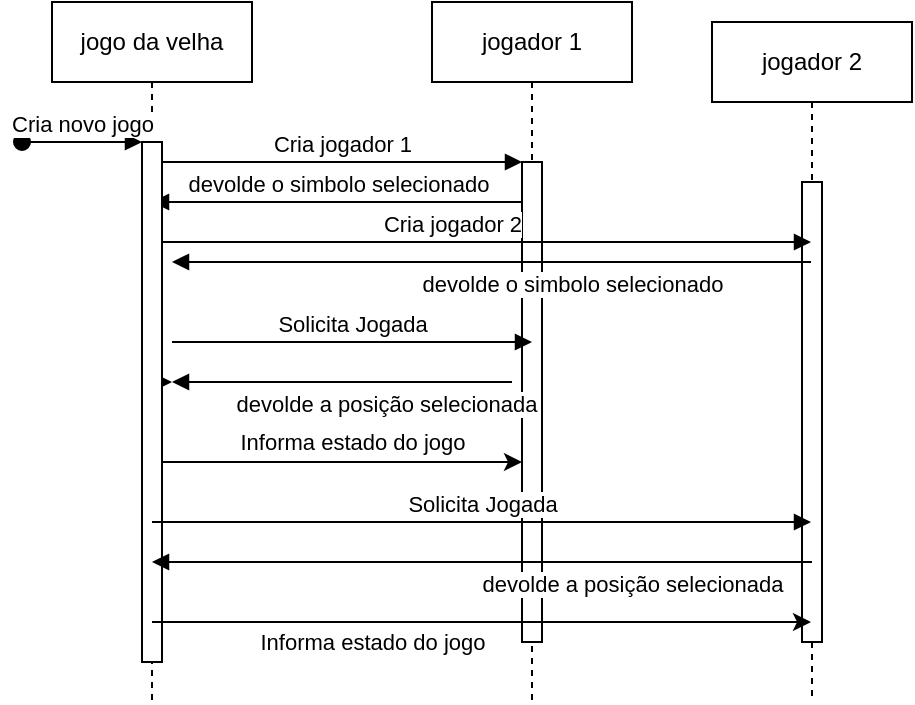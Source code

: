 <mxfile version="21.0.6" type="device"><diagram name="Page-1" id="2YBvvXClWsGukQMizWep"><mxGraphModel dx="792" dy="778" grid="1" gridSize="10" guides="1" tooltips="1" connect="1" arrows="1" fold="1" page="1" pageScale="1" pageWidth="850" pageHeight="1100" math="0" shadow="0"><root><mxCell id="0"/><mxCell id="1" parent="0"/><mxCell id="aM9ryv3xv72pqoxQDRHE-5" value="jogador 1" style="shape=umlLifeline;perimeter=lifelinePerimeter;whiteSpace=wrap;html=1;container=0;dropTarget=0;collapsible=0;recursiveResize=0;outlineConnect=0;portConstraint=eastwest;newEdgeStyle={&quot;edgeStyle&quot;:&quot;elbowEdgeStyle&quot;,&quot;elbow&quot;:&quot;vertical&quot;,&quot;curved&quot;:0,&quot;rounded&quot;:0};" parent="1" vertex="1"><mxGeometry x="220" y="40" width="100" height="350" as="geometry"/></mxCell><mxCell id="aM9ryv3xv72pqoxQDRHE-6" value="" style="html=1;points=[];perimeter=orthogonalPerimeter;outlineConnect=0;targetShapes=umlLifeline;portConstraint=eastwest;newEdgeStyle={&quot;edgeStyle&quot;:&quot;elbowEdgeStyle&quot;,&quot;elbow&quot;:&quot;vertical&quot;,&quot;curved&quot;:0,&quot;rounded&quot;:0};" parent="aM9ryv3xv72pqoxQDRHE-5" vertex="1"><mxGeometry x="45" y="80" width="10" height="240" as="geometry"/></mxCell><mxCell id="aM9ryv3xv72pqoxQDRHE-7" value="Cria jogador 1" style="html=1;verticalAlign=bottom;endArrow=block;edgeStyle=elbowEdgeStyle;elbow=vertical;curved=0;rounded=0;" parent="1" source="aM9ryv3xv72pqoxQDRHE-2" target="aM9ryv3xv72pqoxQDRHE-6" edge="1"><mxGeometry relative="1" as="geometry"><mxPoint x="195" y="130" as="sourcePoint"/><Array as="points"><mxPoint x="180" y="120"/></Array></mxGeometry></mxCell><mxCell id="aM9ryv3xv72pqoxQDRHE-9" value="devolde o simbolo selecionado" style="html=1;verticalAlign=bottom;endArrow=block;edgeStyle=elbowEdgeStyle;elbow=vertical;curved=0;rounded=0;" parent="1" source="aM9ryv3xv72pqoxQDRHE-6" edge="1" target="aM9ryv3xv72pqoxQDRHE-1"><mxGeometry relative="1" as="geometry"><mxPoint x="175" y="160" as="sourcePoint"/><Array as="points"><mxPoint x="180" y="140"/><mxPoint x="190" y="160"/></Array><mxPoint x="100" y="130" as="targetPoint"/></mxGeometry></mxCell><mxCell id="inSx5Slysya6X5y7G-La-1" value="jogador 2" style="shape=umlLifeline;perimeter=lifelinePerimeter;whiteSpace=wrap;html=1;container=0;dropTarget=0;collapsible=0;recursiveResize=0;outlineConnect=0;portConstraint=eastwest;newEdgeStyle={&quot;edgeStyle&quot;:&quot;elbowEdgeStyle&quot;,&quot;elbow&quot;:&quot;vertical&quot;,&quot;curved&quot;:0,&quot;rounded&quot;:0};" parent="1" vertex="1"><mxGeometry x="360" y="50" width="100" height="340" as="geometry"/></mxCell><mxCell id="inSx5Slysya6X5y7G-La-2" value="" style="html=1;points=[];perimeter=orthogonalPerimeter;outlineConnect=0;targetShapes=umlLifeline;portConstraint=eastwest;newEdgeStyle={&quot;edgeStyle&quot;:&quot;elbowEdgeStyle&quot;,&quot;elbow&quot;:&quot;vertical&quot;,&quot;curved&quot;:0,&quot;rounded&quot;:0};" parent="inSx5Slysya6X5y7G-La-1" vertex="1"><mxGeometry x="45" y="80" width="10" height="230" as="geometry"/></mxCell><mxCell id="inSx5Slysya6X5y7G-La-3" value="Cria jogador 2" style="html=1;verticalAlign=bottom;endArrow=block;edgeStyle=elbowEdgeStyle;elbow=vertical;curved=0;rounded=0;" parent="1" target="inSx5Slysya6X5y7G-La-1" edge="1"><mxGeometry relative="1" as="geometry"><mxPoint x="80" y="130" as="sourcePoint"/><Array as="points"><mxPoint x="180" y="160"/><mxPoint x="360" y="150"/></Array><mxPoint x="330" y="130" as="targetPoint"/></mxGeometry></mxCell><mxCell id="inSx5Slysya6X5y7G-La-4" value="devolde o simbolo selecionado" style="html=1;verticalAlign=bottom;endArrow=block;edgeStyle=elbowEdgeStyle;elbow=vertical;curved=0;rounded=0;" parent="1" source="inSx5Slysya6X5y7G-La-1" edge="1"><mxGeometry x="-0.252" y="20" relative="1" as="geometry"><mxPoint x="275" y="170" as="sourcePoint"/><Array as="points"><mxPoint x="200" y="170"/></Array><mxPoint x="90" y="170" as="targetPoint"/><mxPoint as="offset"/></mxGeometry></mxCell><mxCell id="inSx5Slysya6X5y7G-La-5" value="Solicita Jogada" style="html=1;verticalAlign=bottom;endArrow=block;edgeStyle=elbowEdgeStyle;elbow=vertical;curved=0;rounded=0;" parent="1" edge="1"><mxGeometry relative="1" as="geometry"><mxPoint x="90" y="210" as="sourcePoint"/><Array as="points"><mxPoint x="185" y="210"/></Array><mxPoint x="270" y="210" as="targetPoint"/></mxGeometry></mxCell><mxCell id="inSx5Slysya6X5y7G-La-6" value="" style="html=1;verticalAlign=bottom;endArrow=block;edgeStyle=elbowEdgeStyle;elbow=vertical;curved=0;rounded=0;startArrow=none;" parent="1" source="aM9ryv3xv72pqoxQDRHE-1" edge="1"><mxGeometry x="1" y="82" relative="1" as="geometry"><mxPoint x="265" y="230" as="sourcePoint"/><Array as="points"/><mxPoint x="90" y="230" as="targetPoint"/><mxPoint x="80" y="20" as="offset"/></mxGeometry></mxCell><mxCell id="aM9ryv3xv72pqoxQDRHE-1" value="jogo da velha" style="shape=umlLifeline;perimeter=lifelinePerimeter;whiteSpace=wrap;html=1;container=0;dropTarget=0;collapsible=0;recursiveResize=0;outlineConnect=0;portConstraint=eastwest;newEdgeStyle={&quot;edgeStyle&quot;:&quot;elbowEdgeStyle&quot;,&quot;elbow&quot;:&quot;vertical&quot;,&quot;curved&quot;:0,&quot;rounded&quot;:0};" parent="1" vertex="1"><mxGeometry x="30" y="40" width="100" height="350" as="geometry"/></mxCell><mxCell id="aM9ryv3xv72pqoxQDRHE-2" value="" style="html=1;points=[];perimeter=orthogonalPerimeter;outlineConnect=0;targetShapes=umlLifeline;portConstraint=eastwest;newEdgeStyle={&quot;edgeStyle&quot;:&quot;elbowEdgeStyle&quot;,&quot;elbow&quot;:&quot;vertical&quot;,&quot;curved&quot;:0,&quot;rounded&quot;:0};" parent="aM9ryv3xv72pqoxQDRHE-1" vertex="1"><mxGeometry x="45" y="70" width="10" height="260" as="geometry"/></mxCell><mxCell id="aM9ryv3xv72pqoxQDRHE-3" value="Cria novo jogo" style="html=1;verticalAlign=bottom;startArrow=oval;endArrow=block;startSize=8;edgeStyle=elbowEdgeStyle;elbow=vertical;curved=0;rounded=0;" parent="aM9ryv3xv72pqoxQDRHE-1" target="aM9ryv3xv72pqoxQDRHE-2" edge="1"><mxGeometry relative="1" as="geometry"><mxPoint x="-15" y="70" as="sourcePoint"/></mxGeometry></mxCell><mxCell id="inSx5Slysya6X5y7G-La-13" value="devolde a posição selecionada" style="html=1;verticalAlign=bottom;endArrow=block;edgeStyle=elbowEdgeStyle;elbow=vertical;curved=0;rounded=0;" parent="1" edge="1"><mxGeometry x="-0.252" y="20" relative="1" as="geometry"><mxPoint x="260" y="230" as="sourcePoint"/><Array as="points"><mxPoint x="200" y="230"/></Array><mxPoint x="90" y="230" as="targetPoint"/><mxPoint as="offset"/></mxGeometry></mxCell><mxCell id="inSx5Slysya6X5y7G-La-15" value="Solicita Jogada" style="html=1;verticalAlign=bottom;endArrow=block;edgeStyle=elbowEdgeStyle;elbow=vertical;curved=0;rounded=0;" parent="1" target="inSx5Slysya6X5y7G-La-1" edge="1" source="aM9ryv3xv72pqoxQDRHE-1"><mxGeometry relative="1" as="geometry"><mxPoint x="90" y="270" as="sourcePoint"/><Array as="points"><mxPoint x="330" y="300"/><mxPoint x="185" y="270"/></Array><mxPoint x="270" y="270" as="targetPoint"/></mxGeometry></mxCell><mxCell id="inSx5Slysya6X5y7G-La-16" value="devolde a posição selecionada" style="html=1;verticalAlign=bottom;endArrow=block;edgeStyle=elbowEdgeStyle;elbow=vertical;curved=0;rounded=0;" parent="1" target="aM9ryv3xv72pqoxQDRHE-1" edge="1"><mxGeometry x="-0.455" y="20" relative="1" as="geometry"><mxPoint x="410" y="320" as="sourcePoint"/><Array as="points"><mxPoint x="220" y="320"/><mxPoint x="340" y="290"/></Array><mxPoint x="230" y="290" as="targetPoint"/><mxPoint as="offset"/></mxGeometry></mxCell><mxCell id="Q1UjAMWoSzOyzhdC_62w-1" value="" style="endArrow=classic;html=1;rounded=0;" edge="1" parent="1" source="aM9ryv3xv72pqoxQDRHE-2" target="aM9ryv3xv72pqoxQDRHE-6"><mxGeometry width="50" height="50" relative="1" as="geometry"><mxPoint x="380" y="430" as="sourcePoint"/><mxPoint x="400" y="290" as="targetPoint"/><Array as="points"><mxPoint x="120" y="270"/><mxPoint x="240" y="270"/></Array></mxGeometry></mxCell><mxCell id="Q1UjAMWoSzOyzhdC_62w-2" value="Informa estado do jogo" style="edgeLabel;html=1;align=center;verticalAlign=middle;resizable=0;points=[];" vertex="1" connectable="0" parent="Q1UjAMWoSzOyzhdC_62w-1"><mxGeometry x="0.011" y="-1" relative="1" as="geometry"><mxPoint x="4" y="-11" as="offset"/></mxGeometry></mxCell><mxCell id="Q1UjAMWoSzOyzhdC_62w-3" value="" style="endArrow=classic;html=1;rounded=0;" edge="1" parent="1" target="inSx5Slysya6X5y7G-La-1"><mxGeometry width="50" height="50" relative="1" as="geometry"><mxPoint x="80" y="350" as="sourcePoint"/><mxPoint x="260" y="350" as="targetPoint"/><Array as="points"><mxPoint x="115" y="350"/><mxPoint x="235" y="350"/></Array></mxGeometry></mxCell><mxCell id="Q1UjAMWoSzOyzhdC_62w-4" value="Informa estado do jogo" style="edgeLabel;html=1;align=center;verticalAlign=middle;resizable=0;points=[];" vertex="1" connectable="0" parent="Q1UjAMWoSzOyzhdC_62w-3"><mxGeometry x="0.011" y="-1" relative="1" as="geometry"><mxPoint x="-57" y="9" as="offset"/></mxGeometry></mxCell></root></mxGraphModel></diagram></mxfile>